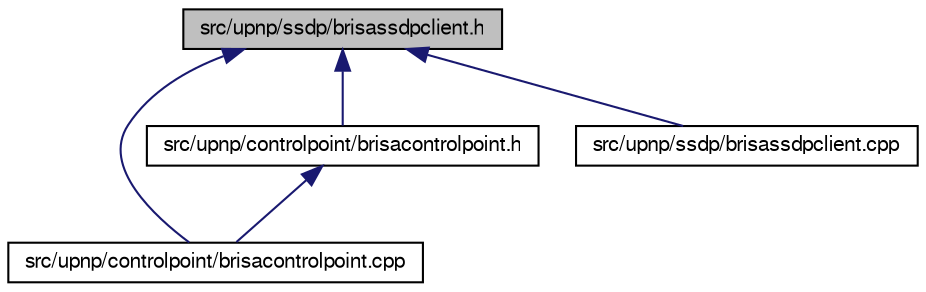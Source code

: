 digraph G
{
  bgcolor="transparent";
  edge [fontname="FreeSans",fontsize="10",labelfontname="FreeSans",labelfontsize="10"];
  node [fontname="FreeSans",fontsize="10",shape=record];
  Node1 [label="src/upnp/ssdp/brisassdpclient.h",height=0.2,width=0.4,color="black", fillcolor="grey75", style="filled" fontcolor="black"];
  Node1 -> Node2 [dir=back,color="midnightblue",fontsize="10",style="solid",fontname="FreeSans"];
  Node2 [label="src/upnp/controlpoint/brisacontrolpoint.cpp",height=0.2,width=0.4,color="black",URL="$brisacontrolpoint_8cpp.html"];
  Node1 -> Node3 [dir=back,color="midnightblue",fontsize="10",style="solid",fontname="FreeSans"];
  Node3 [label="src/upnp/controlpoint/brisacontrolpoint.h",height=0.2,width=0.4,color="black",URL="$brisacontrolpoint_8h.html"];
  Node3 -> Node2 [dir=back,color="midnightblue",fontsize="10",style="solid",fontname="FreeSans"];
  Node1 -> Node4 [dir=back,color="midnightblue",fontsize="10",style="solid",fontname="FreeSans"];
  Node4 [label="src/upnp/ssdp/brisassdpclient.cpp",height=0.2,width=0.4,color="black",URL="$brisassdpclient_8cpp.html"];
}
